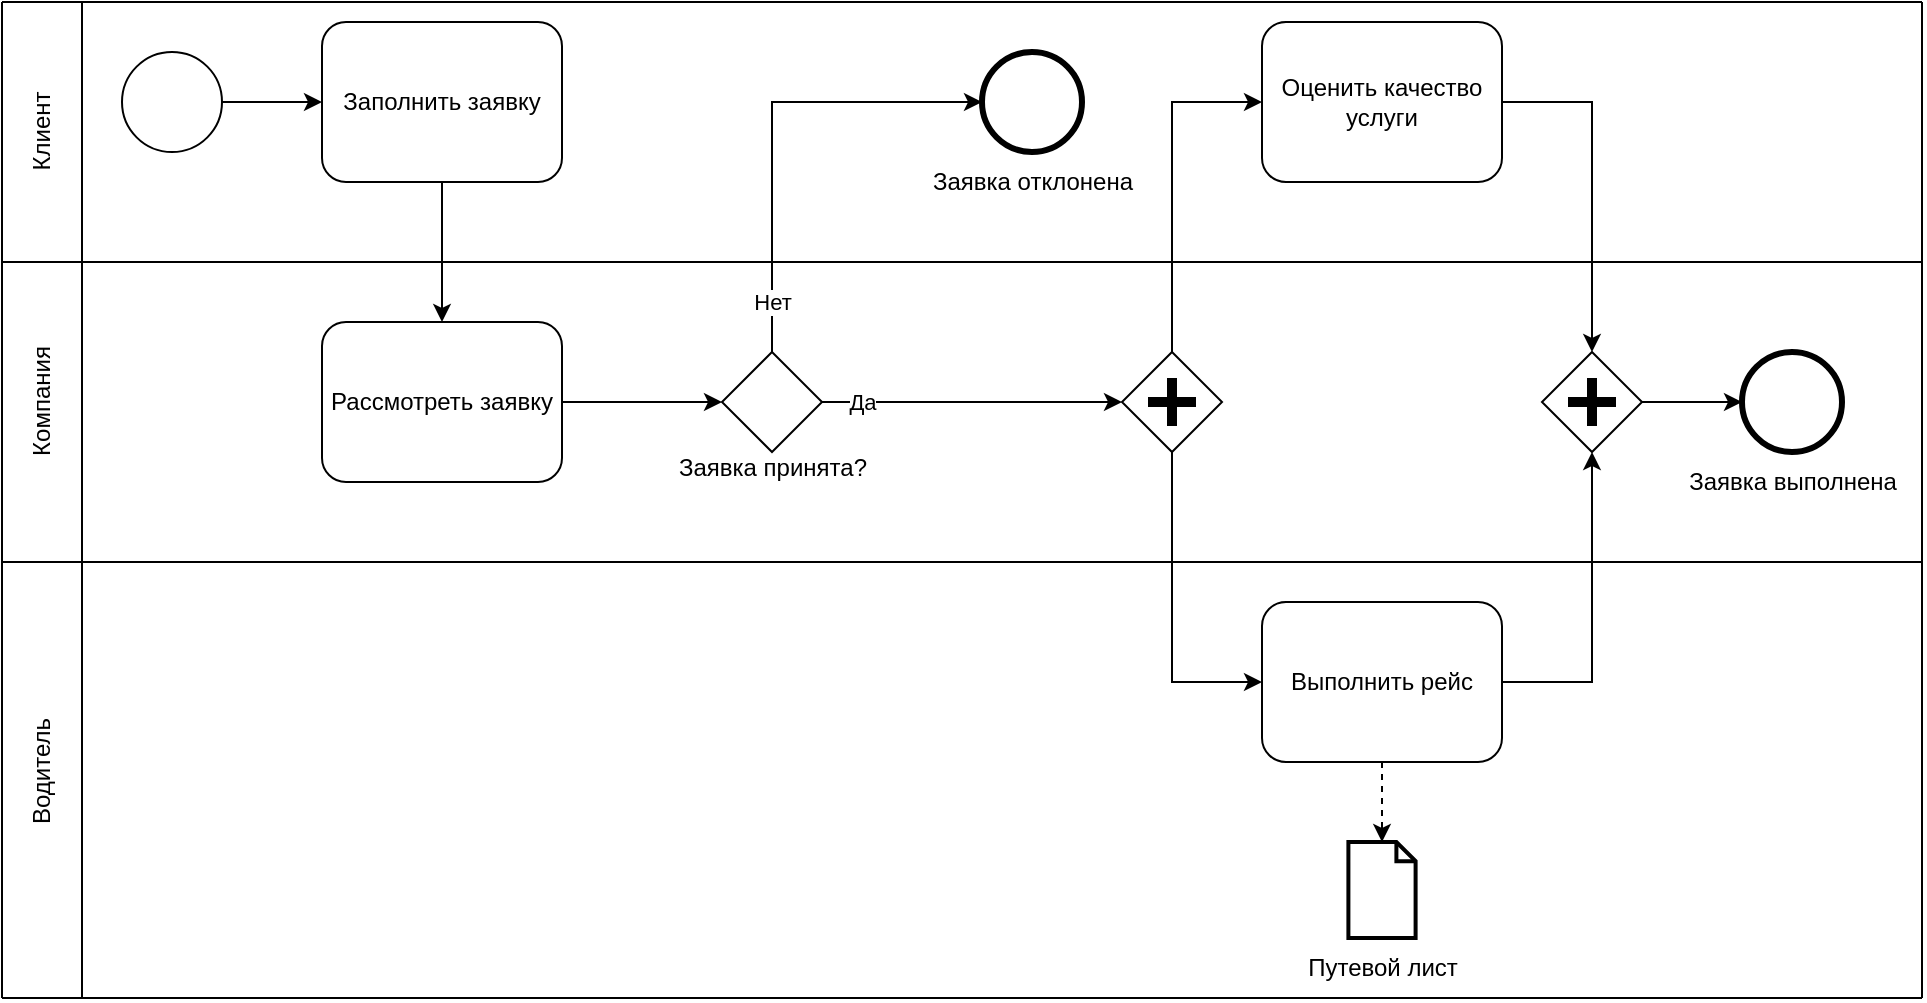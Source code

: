 <mxfile version="26.0.9">
  <diagram name="Page-1" id="2a216829-ef6e-dabb-86c1-c78162f3ba2b">
    <mxGraphModel dx="1243" dy="769" grid="1" gridSize="10" guides="1" tooltips="1" connect="1" arrows="1" fold="1" page="1" pageScale="1" pageWidth="850" pageHeight="1100" background="none" math="0" shadow="0">
      <root>
        <mxCell id="0" />
        <mxCell id="1" parent="0" />
        <mxCell id="7a84cebc1def654-1" value="" style="shape=mxgraph.bpmn.shape;html=1;verticalLabelPosition=bottom;labelBackgroundColor=#ffffff;verticalAlign=top;perimeter=ellipsePerimeter;outline=standard;symbol=general;" parent="1" vertex="1">
          <mxGeometry x="260" y="265" width="50" height="50" as="geometry" />
        </mxCell>
        <mxCell id="VPkiGNfmG6axSRrIselH-10" style="edgeStyle=orthogonalEdgeStyle;rounded=0;orthogonalLoop=1;jettySize=auto;html=1;" edge="1" parent="1" source="7a84cebc1def654-2" target="7a84cebc1def654-3">
          <mxGeometry relative="1" as="geometry" />
        </mxCell>
        <mxCell id="7a84cebc1def654-2" value="Заполнить заявку" style="shape=ext;rounded=1;html=1;whiteSpace=wrap;" parent="1" vertex="1">
          <mxGeometry x="360" y="250" width="120" height="80" as="geometry" />
        </mxCell>
        <mxCell id="VPkiGNfmG6axSRrIselH-11" style="edgeStyle=orthogonalEdgeStyle;rounded=0;orthogonalLoop=1;jettySize=auto;html=1;" edge="1" parent="1" source="7a84cebc1def654-3" target="VPkiGNfmG6axSRrIselH-8">
          <mxGeometry relative="1" as="geometry" />
        </mxCell>
        <mxCell id="7a84cebc1def654-3" value="Рассмотреть заявку" style="shape=ext;rounded=1;html=1;whiteSpace=wrap;" parent="1" vertex="1">
          <mxGeometry x="360" y="400" width="120" height="80" as="geometry" />
        </mxCell>
        <mxCell id="7a84cebc1def654-36" style="edgeStyle=orthogonalEdgeStyle;rounded=0;html=1;jettySize=auto;orthogonalLoop=1;" parent="1" source="7a84cebc1def654-1" target="7a84cebc1def654-2" edge="1">
          <mxGeometry relative="1" as="geometry" />
        </mxCell>
        <mxCell id="VPkiGNfmG6axSRrIselH-2" value="" style="html=1;verticalLabelPosition=bottom;align=center;labelBackgroundColor=#ffffff;verticalAlign=top;strokeWidth=2;strokeColor=#000000;shadow=0;dashed=0;shape=mxgraph.ios7.icons.document;" vertex="1" parent="1">
          <mxGeometry x="873.2" y="660" width="33.6" height="48" as="geometry" />
        </mxCell>
        <mxCell id="VPkiGNfmG6axSRrIselH-16" style="edgeStyle=orthogonalEdgeStyle;rounded=0;orthogonalLoop=1;jettySize=auto;html=1;entryX=0;entryY=0.5;entryDx=0;entryDy=0;" edge="1" parent="1" source="VPkiGNfmG6axSRrIselH-8" target="VPkiGNfmG6axSRrIselH-15">
          <mxGeometry relative="1" as="geometry">
            <mxPoint x="585" y="330" as="targetPoint" />
            <Array as="points">
              <mxPoint x="585" y="290" />
            </Array>
          </mxGeometry>
        </mxCell>
        <mxCell id="VPkiGNfmG6axSRrIselH-31" value="Нет" style="edgeLabel;html=1;align=center;verticalAlign=middle;resizable=0;points=[];" vertex="1" connectable="0" parent="VPkiGNfmG6axSRrIselH-16">
          <mxGeometry x="-0.624" y="-1" relative="1" as="geometry">
            <mxPoint x="-1" y="18" as="offset" />
          </mxGeometry>
        </mxCell>
        <mxCell id="VPkiGNfmG6axSRrIselH-20" style="edgeStyle=orthogonalEdgeStyle;rounded=0;orthogonalLoop=1;jettySize=auto;html=1;entryX=0;entryY=0.5;entryDx=0;entryDy=0;" edge="1" parent="1" source="VPkiGNfmG6axSRrIselH-8" target="VPkiGNfmG6axSRrIselH-18">
          <mxGeometry relative="1" as="geometry" />
        </mxCell>
        <mxCell id="VPkiGNfmG6axSRrIselH-32" value="Да" style="edgeLabel;html=1;align=center;verticalAlign=middle;resizable=0;points=[];" vertex="1" connectable="0" parent="VPkiGNfmG6axSRrIselH-20">
          <mxGeometry x="-0.773" y="-2" relative="1" as="geometry">
            <mxPoint x="3" y="-2" as="offset" />
          </mxGeometry>
        </mxCell>
        <mxCell id="VPkiGNfmG6axSRrIselH-8" value="" style="rhombus;whiteSpace=wrap;html=1;" vertex="1" parent="1">
          <mxGeometry x="560" y="415" width="50" height="50" as="geometry" />
        </mxCell>
        <mxCell id="VPkiGNfmG6axSRrIselH-26" style="edgeStyle=orthogonalEdgeStyle;rounded=0;orthogonalLoop=1;jettySize=auto;html=1;entryX=0.5;entryY=0;entryDx=0;entryDy=0;" edge="1" parent="1" source="VPkiGNfmG6axSRrIselH-13" target="VPkiGNfmG6axSRrIselH-28">
          <mxGeometry relative="1" as="geometry">
            <mxPoint x="995" y="415" as="targetPoint" />
          </mxGeometry>
        </mxCell>
        <mxCell id="VPkiGNfmG6axSRrIselH-13" value="Оценить качество услуги" style="shape=ext;rounded=1;html=1;whiteSpace=wrap;" vertex="1" parent="1">
          <mxGeometry x="830" y="250" width="120" height="80" as="geometry" />
        </mxCell>
        <mxCell id="VPkiGNfmG6axSRrIselH-25" style="edgeStyle=orthogonalEdgeStyle;rounded=0;orthogonalLoop=1;jettySize=auto;html=1;dashed=1;" edge="1" parent="1" source="VPkiGNfmG6axSRrIselH-14" target="VPkiGNfmG6axSRrIselH-2">
          <mxGeometry relative="1" as="geometry" />
        </mxCell>
        <mxCell id="VPkiGNfmG6axSRrIselH-27" style="edgeStyle=orthogonalEdgeStyle;rounded=0;orthogonalLoop=1;jettySize=auto;html=1;entryX=0.5;entryY=1;entryDx=0;entryDy=0;" edge="1" parent="1" source="VPkiGNfmG6axSRrIselH-14" target="VPkiGNfmG6axSRrIselH-28">
          <mxGeometry relative="1" as="geometry">
            <mxPoint x="995" y="465" as="targetPoint" />
          </mxGeometry>
        </mxCell>
        <mxCell id="VPkiGNfmG6axSRrIselH-14" value="Выполнить рейс" style="shape=ext;rounded=1;html=1;whiteSpace=wrap;" vertex="1" parent="1">
          <mxGeometry x="830" y="540" width="120" height="80" as="geometry" />
        </mxCell>
        <mxCell id="VPkiGNfmG6axSRrIselH-15" value="" style="shape=mxgraph.bpmn.shape;html=1;verticalLabelPosition=bottom;labelBackgroundColor=#ffffff;verticalAlign=top;perimeter=ellipsePerimeter;outline=end;symbol=general;" vertex="1" parent="1">
          <mxGeometry x="690" y="265.0" width="50" height="50" as="geometry" />
        </mxCell>
        <mxCell id="VPkiGNfmG6axSRrIselH-23" style="edgeStyle=orthogonalEdgeStyle;rounded=0;orthogonalLoop=1;jettySize=auto;html=1;entryX=0;entryY=0.5;entryDx=0;entryDy=0;" edge="1" parent="1" source="VPkiGNfmG6axSRrIselH-18" target="VPkiGNfmG6axSRrIselH-13">
          <mxGeometry relative="1" as="geometry">
            <Array as="points">
              <mxPoint x="785" y="290" />
            </Array>
          </mxGeometry>
        </mxCell>
        <mxCell id="VPkiGNfmG6axSRrIselH-24" style="edgeStyle=orthogonalEdgeStyle;rounded=0;orthogonalLoop=1;jettySize=auto;html=1;entryX=0;entryY=0.5;entryDx=0;entryDy=0;" edge="1" parent="1" source="VPkiGNfmG6axSRrIselH-18" target="VPkiGNfmG6axSRrIselH-14">
          <mxGeometry relative="1" as="geometry">
            <Array as="points">
              <mxPoint x="785" y="580" />
            </Array>
          </mxGeometry>
        </mxCell>
        <mxCell id="VPkiGNfmG6axSRrIselH-18" value="" style="shape=mxgraph.bpmn.shape;html=1;verticalLabelPosition=bottom;labelBackgroundColor=#ffffff;verticalAlign=top;perimeter=rhombusPerimeter;background=gateway;outline=none;symbol=parallelGw;" vertex="1" parent="1">
          <mxGeometry x="760" y="415" width="50" height="50" as="geometry" />
        </mxCell>
        <mxCell id="VPkiGNfmG6axSRrIselH-30" style="edgeStyle=orthogonalEdgeStyle;rounded=0;orthogonalLoop=1;jettySize=auto;html=1;" edge="1" parent="1" source="VPkiGNfmG6axSRrIselH-28" target="VPkiGNfmG6axSRrIselH-29">
          <mxGeometry relative="1" as="geometry" />
        </mxCell>
        <mxCell id="VPkiGNfmG6axSRrIselH-28" value="" style="shape=mxgraph.bpmn.shape;html=1;verticalLabelPosition=bottom;labelBackgroundColor=#ffffff;verticalAlign=top;perimeter=rhombusPerimeter;background=gateway;outline=none;symbol=parallelGw;" vertex="1" parent="1">
          <mxGeometry x="970" y="415" width="50" height="50" as="geometry" />
        </mxCell>
        <mxCell id="VPkiGNfmG6axSRrIselH-29" value="" style="shape=mxgraph.bpmn.shape;html=1;verticalLabelPosition=bottom;labelBackgroundColor=#ffffff;verticalAlign=top;perimeter=ellipsePerimeter;outline=end;symbol=general;" vertex="1" parent="1">
          <mxGeometry x="1070" y="415.0" width="50" height="50" as="geometry" />
        </mxCell>
        <mxCell id="VPkiGNfmG6axSRrIselH-33" value="Заявка принята?" style="text;html=1;align=center;verticalAlign=middle;resizable=0;points=[];autosize=1;strokeColor=none;fillColor=none;" vertex="1" parent="1">
          <mxGeometry x="525" y="458" width="120" height="30" as="geometry" />
        </mxCell>
        <mxCell id="VPkiGNfmG6axSRrIselH-35" value="Заявка отклонена" style="text;html=1;align=center;verticalAlign=middle;resizable=0;points=[];autosize=1;strokeColor=none;fillColor=none;" vertex="1" parent="1">
          <mxGeometry x="655" y="315" width="120" height="30" as="geometry" />
        </mxCell>
        <mxCell id="VPkiGNfmG6axSRrIselH-36" value="Путевой лист" style="text;html=1;align=center;verticalAlign=middle;resizable=0;points=[];autosize=1;strokeColor=none;fillColor=none;" vertex="1" parent="1">
          <mxGeometry x="840" y="708" width="100" height="30" as="geometry" />
        </mxCell>
        <mxCell id="VPkiGNfmG6axSRrIselH-37" value="Заявка выполнена" style="text;html=1;align=center;verticalAlign=middle;resizable=0;points=[];autosize=1;strokeColor=none;fillColor=none;" vertex="1" parent="1">
          <mxGeometry x="1030" y="465" width="130" height="30" as="geometry" />
        </mxCell>
        <mxCell id="VPkiGNfmG6axSRrIselH-38" value="" style="endArrow=none;html=1;rounded=0;" edge="1" parent="1">
          <mxGeometry width="50" height="50" relative="1" as="geometry">
            <mxPoint x="200" y="240" as="sourcePoint" />
            <mxPoint x="1160" y="240" as="targetPoint" />
          </mxGeometry>
        </mxCell>
        <mxCell id="VPkiGNfmG6axSRrIselH-39" value="" style="endArrow=none;html=1;rounded=0;" edge="1" parent="1">
          <mxGeometry width="50" height="50" relative="1" as="geometry">
            <mxPoint x="200" y="370" as="sourcePoint" />
            <mxPoint x="1160" y="370" as="targetPoint" />
          </mxGeometry>
        </mxCell>
        <mxCell id="VPkiGNfmG6axSRrIselH-40" value="" style="endArrow=none;html=1;rounded=0;" edge="1" parent="1">
          <mxGeometry width="50" height="50" relative="1" as="geometry">
            <mxPoint x="200" y="520" as="sourcePoint" />
            <mxPoint x="1160" y="520" as="targetPoint" />
          </mxGeometry>
        </mxCell>
        <mxCell id="VPkiGNfmG6axSRrIselH-41" value="" style="endArrow=none;html=1;rounded=0;" edge="1" parent="1">
          <mxGeometry width="50" height="50" relative="1" as="geometry">
            <mxPoint x="200" y="738" as="sourcePoint" />
            <mxPoint x="1160" y="738" as="targetPoint" />
          </mxGeometry>
        </mxCell>
        <mxCell id="VPkiGNfmG6axSRrIselH-42" value="" style="endArrow=none;html=1;rounded=0;" edge="1" parent="1">
          <mxGeometry width="50" height="50" relative="1" as="geometry">
            <mxPoint x="200" y="240" as="sourcePoint" />
            <mxPoint x="200" y="738" as="targetPoint" />
          </mxGeometry>
        </mxCell>
        <mxCell id="VPkiGNfmG6axSRrIselH-44" value="" style="endArrow=none;html=1;rounded=0;" edge="1" parent="1">
          <mxGeometry width="50" height="50" relative="1" as="geometry">
            <mxPoint x="240" y="240" as="sourcePoint" />
            <mxPoint x="240" y="738" as="targetPoint" />
          </mxGeometry>
        </mxCell>
        <mxCell id="VPkiGNfmG6axSRrIselH-46" value="" style="endArrow=none;html=1;rounded=0;" edge="1" parent="1">
          <mxGeometry width="50" height="50" relative="1" as="geometry">
            <mxPoint x="1160" y="240" as="sourcePoint" />
            <mxPoint x="1160" y="738" as="targetPoint" />
          </mxGeometry>
        </mxCell>
        <mxCell id="VPkiGNfmG6axSRrIselH-47" value="Клиент" style="text;html=1;align=center;verticalAlign=middle;resizable=0;points=[];autosize=1;strokeColor=none;fillColor=none;rotation=-90;" vertex="1" parent="1">
          <mxGeometry x="190" y="290" width="60" height="30" as="geometry" />
        </mxCell>
        <mxCell id="VPkiGNfmG6axSRrIselH-48" value="Компания" style="text;html=1;align=center;verticalAlign=middle;resizable=0;points=[];autosize=1;strokeColor=none;fillColor=none;rotation=-90;" vertex="1" parent="1">
          <mxGeometry x="180" y="425" width="80" height="30" as="geometry" />
        </mxCell>
        <mxCell id="VPkiGNfmG6axSRrIselH-49" value="Водитель" style="text;html=1;align=center;verticalAlign=middle;resizable=0;points=[];autosize=1;strokeColor=none;fillColor=none;rotation=-90;" vertex="1" parent="1">
          <mxGeometry x="180" y="610" width="80" height="30" as="geometry" />
        </mxCell>
      </root>
    </mxGraphModel>
  </diagram>
</mxfile>
